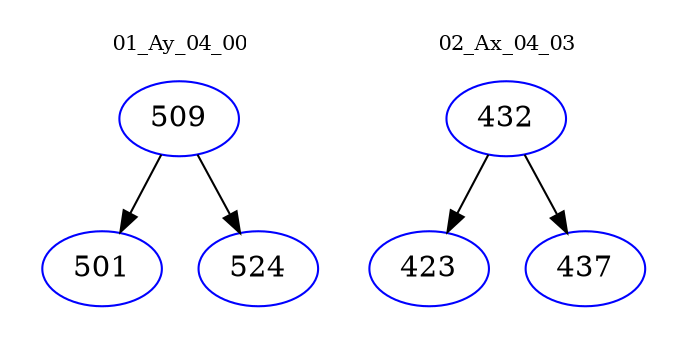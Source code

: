digraph{
subgraph cluster_0 {
color = white
label = "01_Ay_04_00";
fontsize=10;
T0_509 [label="509", color="blue"]
T0_509 -> T0_501 [color="black"]
T0_501 [label="501", color="blue"]
T0_509 -> T0_524 [color="black"]
T0_524 [label="524", color="blue"]
}
subgraph cluster_1 {
color = white
label = "02_Ax_04_03";
fontsize=10;
T1_432 [label="432", color="blue"]
T1_432 -> T1_423 [color="black"]
T1_423 [label="423", color="blue"]
T1_432 -> T1_437 [color="black"]
T1_437 [label="437", color="blue"]
}
}
